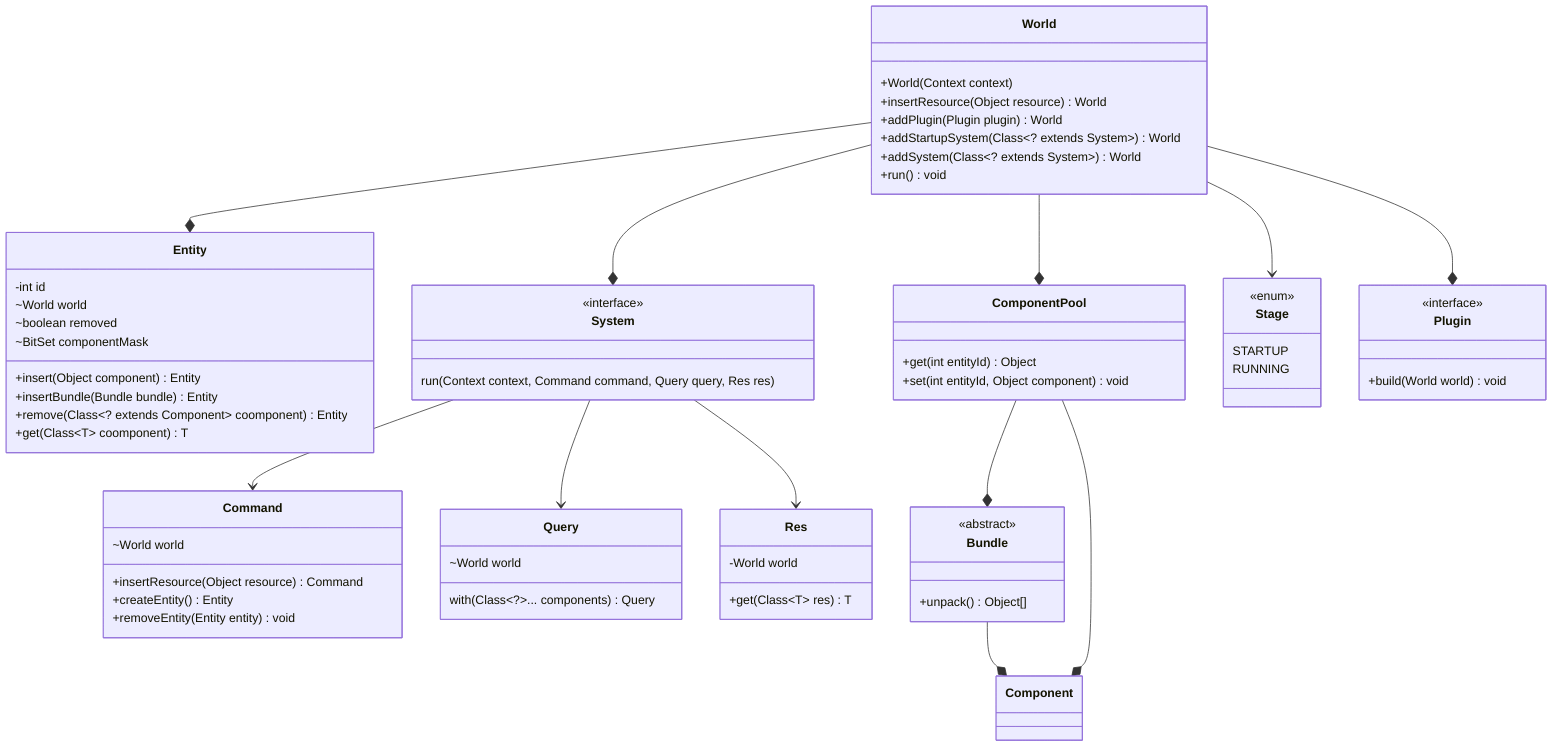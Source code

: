 classDiagram
    class Component

    class World
        World : +World(Context context)
        World : +insertResource(Object resource) World
        World : +addPlugin(Plugin plugin) World
        World : +addStartupSystem(Class~? extends System~) World
        World : +addSystem(Class~? extends System~) World
        World : +run() void

    class Command
        Command : ~World world

        Command : +insertResource(Object resource) Command
        Command : +createEntity() Entity
        Command : +removeEntity(Entity entity) void

    class Entity
        Entity : -int id
        Entity : ~World world
        Entity : ~boolean removed
        Entity : ~BitSet componentMask
        
        Entity : +insert(Object component) Entity
        Entity : +insertBundle(Bundle bundle) Entity
        Entity : +remove(Class~? extends Component~ coomponent) Entity
        Entity : +get(Class~T~ coomponent) T

    class System
        <<interface>> System
        System : run(Context context, Command command, Query query, Res res)

    class Query
        Query : ~World world
        Query : with(Class~?~... components) Query

    class ComponentPool
        ComponentPool : +get(int entityId) Object
        ComponentPool : +set(int entityId, Object component) void

    class Stage 
        <<enum>> Stage
        Stage : STARTUP
        Stage : RUNNING

    class Res
        Res : -World world
        Res : +get(Class~T~ res) T

    class Bundle
        <<abstract>> Bundle
        Bundle : +unpack() Object[]

    class Plugin
        <<interface>> Plugin
        Plugin : +build(World world) void

    World --* System
    World --* Entity
    World --* ComponentPool
    World --> Stage
    World --* Plugin
    System --> Command
    System --> Query
    System --> Res
    Bundle --* Component
    ComponentPool --* Component
    ComponentPool --* Bundle